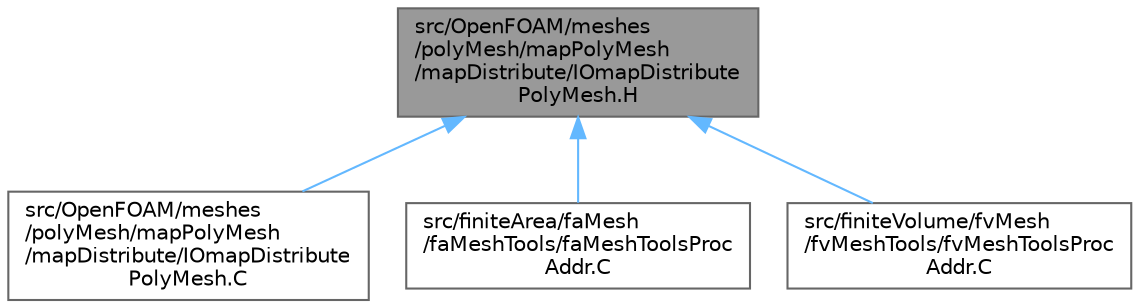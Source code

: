 digraph "src/OpenFOAM/meshes/polyMesh/mapPolyMesh/mapDistribute/IOmapDistributePolyMesh.H"
{
 // LATEX_PDF_SIZE
  bgcolor="transparent";
  edge [fontname=Helvetica,fontsize=10,labelfontname=Helvetica,labelfontsize=10];
  node [fontname=Helvetica,fontsize=10,shape=box,height=0.2,width=0.4];
  Node1 [id="Node000001",label="src/OpenFOAM/meshes\l/polyMesh/mapPolyMesh\l/mapDistribute/IOmapDistribute\lPolyMesh.H",height=0.2,width=0.4,color="gray40", fillcolor="grey60", style="filled", fontcolor="black",tooltip=" "];
  Node1 -> Node2 [id="edge1_Node000001_Node000002",dir="back",color="steelblue1",style="solid",tooltip=" "];
  Node2 [id="Node000002",label="src/OpenFOAM/meshes\l/polyMesh/mapPolyMesh\l/mapDistribute/IOmapDistribute\lPolyMesh.C",height=0.2,width=0.4,color="grey40", fillcolor="white", style="filled",URL="$IOmapDistributePolyMesh_8C.html",tooltip=" "];
  Node1 -> Node3 [id="edge2_Node000001_Node000003",dir="back",color="steelblue1",style="solid",tooltip=" "];
  Node3 [id="Node000003",label="src/finiteArea/faMesh\l/faMeshTools/faMeshToolsProc\lAddr.C",height=0.2,width=0.4,color="grey40", fillcolor="white", style="filled",URL="$faMeshToolsProcAddr_8C.html",tooltip=" "];
  Node1 -> Node4 [id="edge3_Node000001_Node000004",dir="back",color="steelblue1",style="solid",tooltip=" "];
  Node4 [id="Node000004",label="src/finiteVolume/fvMesh\l/fvMeshTools/fvMeshToolsProc\lAddr.C",height=0.2,width=0.4,color="grey40", fillcolor="white", style="filled",URL="$fvMeshToolsProcAddr_8C.html",tooltip=" "];
}
